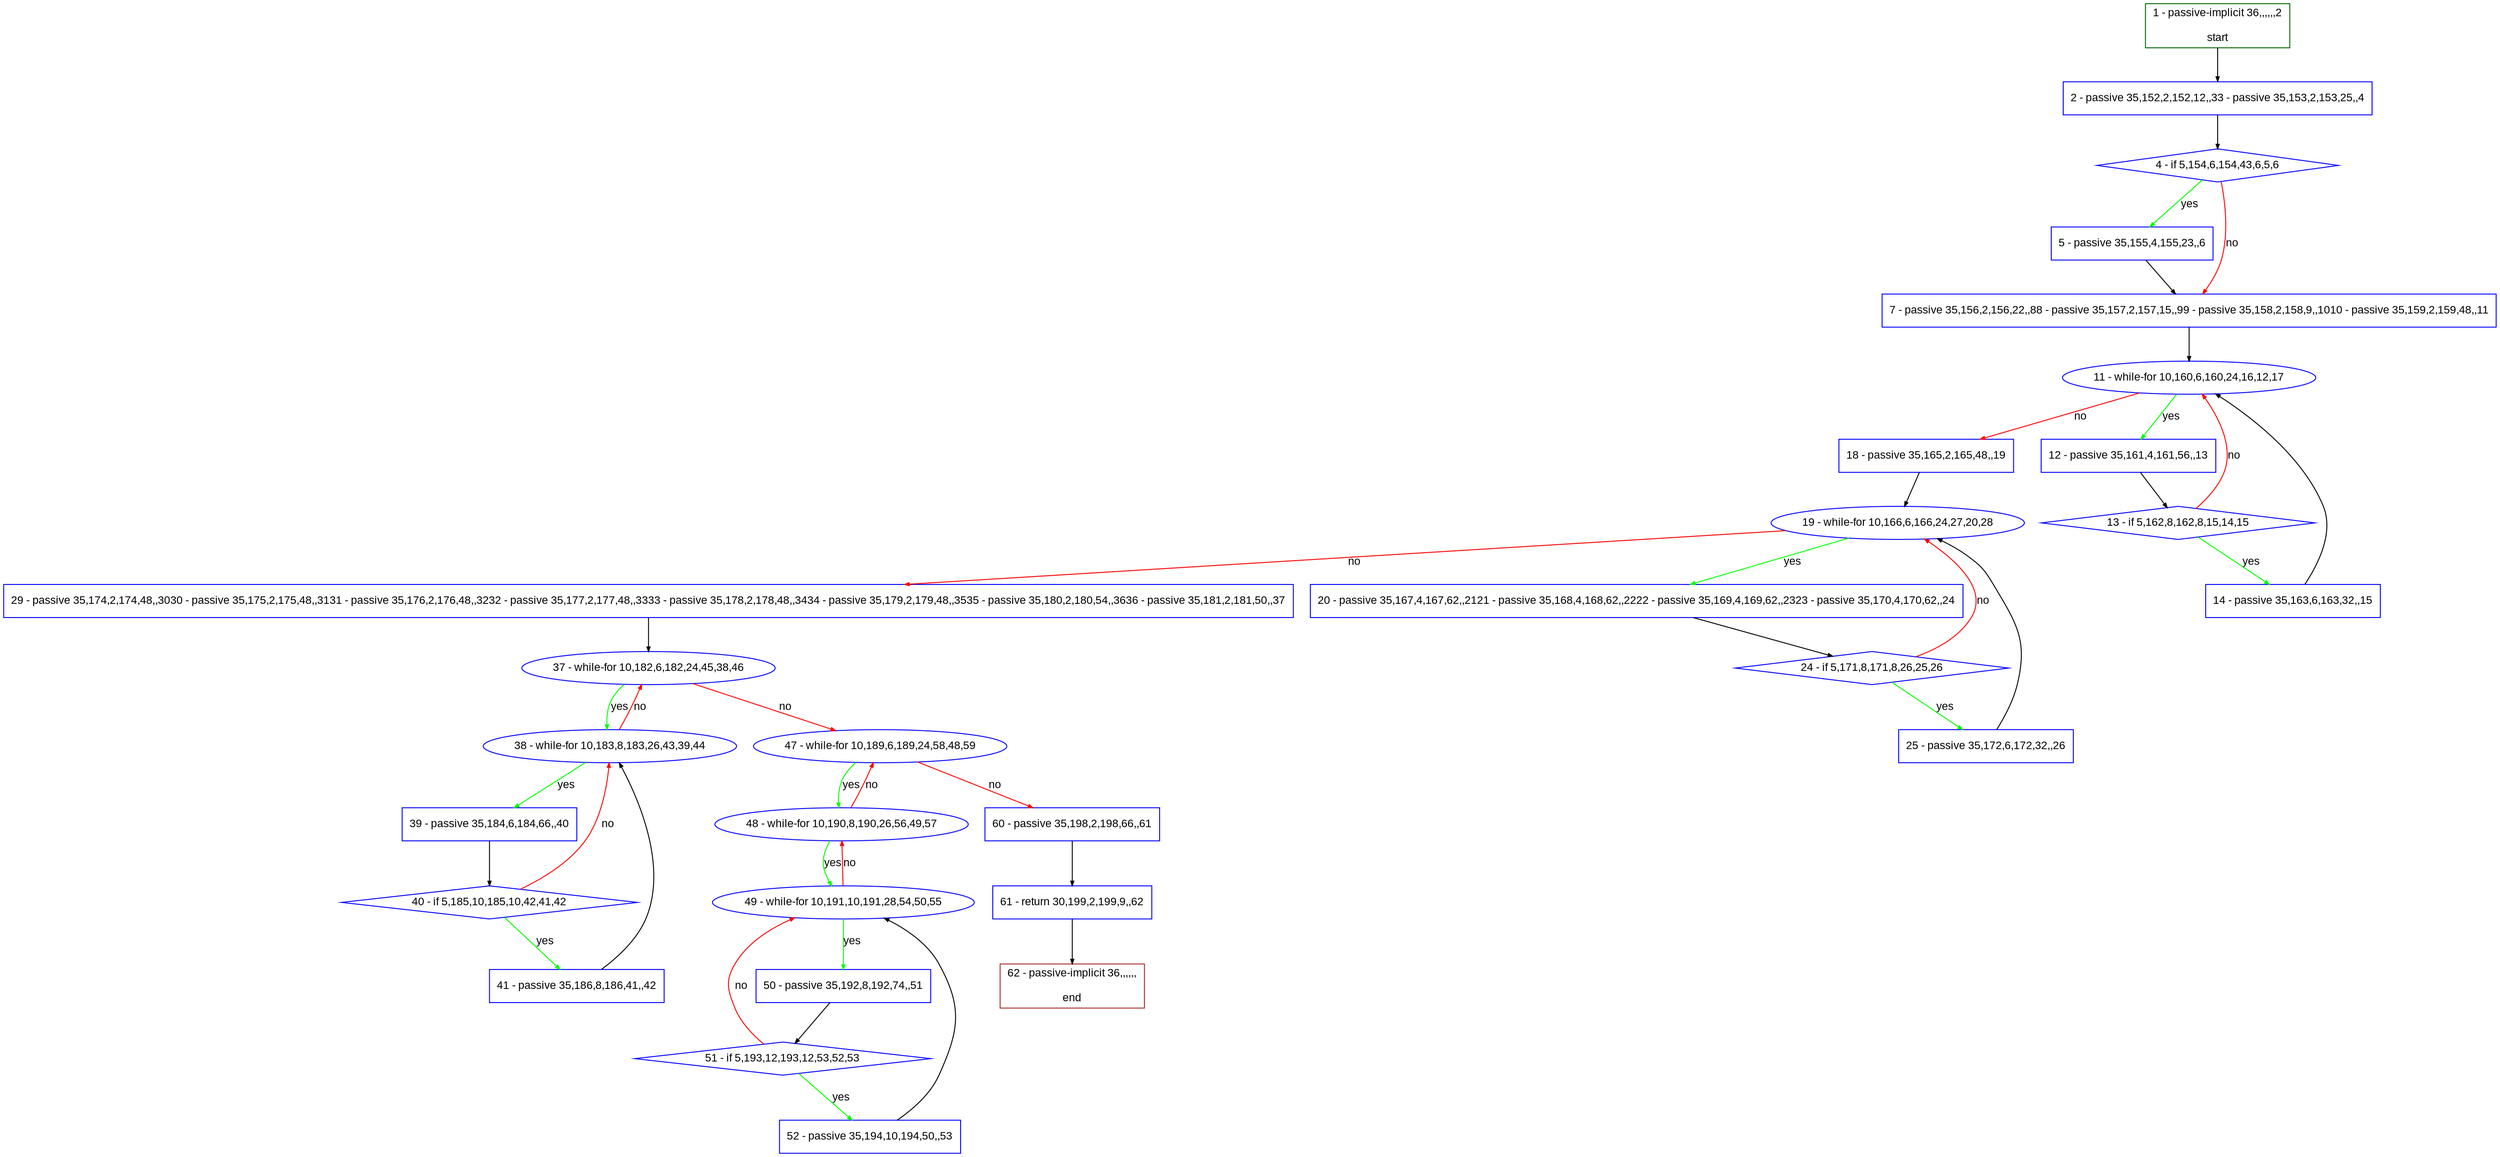 digraph "" {
  graph [pack="true", label="", fontsize="12", packmode="clust", fontname="Arial", fillcolor="#FFFFCC", bgcolor="white", style="rounded,filled", compound="true"];
  node [node_initialized="no", label="", color="grey", fontsize="12", fillcolor="white", fontname="Arial", style="filled", shape="rectangle", compound="true", fixedsize="false"];
  edge [fontcolor="black", arrowhead="normal", arrowtail="none", arrowsize="0.5", ltail="", label="", color="black", fontsize="12", lhead="", fontname="Arial", dir="forward", compound="true"];
  __N1 [label="2 - passive 35,152,2,152,12,,33 - passive 35,153,2,153,25,,4", color="#0000ff", fillcolor="#ffffff", style="filled", shape="box"];
  __N2 [label="1 - passive-implicit 36,,,,,,2\n\nstart", color="#006400", fillcolor="#ffffff", style="filled", shape="box"];
  __N3 [label="4 - if 5,154,6,154,43,6,5,6", color="#0000ff", fillcolor="#ffffff", style="filled", shape="diamond"];
  __N4 [label="5 - passive 35,155,4,155,23,,6", color="#0000ff", fillcolor="#ffffff", style="filled", shape="box"];
  __N5 [label="7 - passive 35,156,2,156,22,,88 - passive 35,157,2,157,15,,99 - passive 35,158,2,158,9,,1010 - passive 35,159,2,159,48,,11", color="#0000ff", fillcolor="#ffffff", style="filled", shape="box"];
  __N6 [label="11 - while-for 10,160,6,160,24,16,12,17", color="#0000ff", fillcolor="#ffffff", style="filled", shape="oval"];
  __N7 [label="12 - passive 35,161,4,161,56,,13", color="#0000ff", fillcolor="#ffffff", style="filled", shape="box"];
  __N8 [label="18 - passive 35,165,2,165,48,,19", color="#0000ff", fillcolor="#ffffff", style="filled", shape="box"];
  __N9 [label="13 - if 5,162,8,162,8,15,14,15", color="#0000ff", fillcolor="#ffffff", style="filled", shape="diamond"];
  __N10 [label="14 - passive 35,163,6,163,32,,15", color="#0000ff", fillcolor="#ffffff", style="filled", shape="box"];
  __N11 [label="19 - while-for 10,166,6,166,24,27,20,28", color="#0000ff", fillcolor="#ffffff", style="filled", shape="oval"];
  __N12 [label="20 - passive 35,167,4,167,62,,2121 - passive 35,168,4,168,62,,2222 - passive 35,169,4,169,62,,2323 - passive 35,170,4,170,62,,24", color="#0000ff", fillcolor="#ffffff", style="filled", shape="box"];
  __N13 [label="29 - passive 35,174,2,174,48,,3030 - passive 35,175,2,175,48,,3131 - passive 35,176,2,176,48,,3232 - passive 35,177,2,177,48,,3333 - passive 35,178,2,178,48,,3434 - passive 35,179,2,179,48,,3535 - passive 35,180,2,180,54,,3636 - passive 35,181,2,181,50,,37", color="#0000ff", fillcolor="#ffffff", style="filled", shape="box"];
  __N14 [label="24 - if 5,171,8,171,8,26,25,26", color="#0000ff", fillcolor="#ffffff", style="filled", shape="diamond"];
  __N15 [label="25 - passive 35,172,6,172,32,,26", color="#0000ff", fillcolor="#ffffff", style="filled", shape="box"];
  __N16 [label="37 - while-for 10,182,6,182,24,45,38,46", color="#0000ff", fillcolor="#ffffff", style="filled", shape="oval"];
  __N17 [label="38 - while-for 10,183,8,183,26,43,39,44", color="#0000ff", fillcolor="#ffffff", style="filled", shape="oval"];
  __N18 [label="47 - while-for 10,189,6,189,24,58,48,59", color="#0000ff", fillcolor="#ffffff", style="filled", shape="oval"];
  __N19 [label="39 - passive 35,184,6,184,66,,40", color="#0000ff", fillcolor="#ffffff", style="filled", shape="box"];
  __N20 [label="40 - if 5,185,10,185,10,42,41,42", color="#0000ff", fillcolor="#ffffff", style="filled", shape="diamond"];
  __N21 [label="41 - passive 35,186,8,186,41,,42", color="#0000ff", fillcolor="#ffffff", style="filled", shape="box"];
  __N22 [label="48 - while-for 10,190,8,190,26,56,49,57", color="#0000ff", fillcolor="#ffffff", style="filled", shape="oval"];
  __N23 [label="60 - passive 35,198,2,198,66,,61", color="#0000ff", fillcolor="#ffffff", style="filled", shape="box"];
  __N24 [label="49 - while-for 10,191,10,191,28,54,50,55", color="#0000ff", fillcolor="#ffffff", style="filled", shape="oval"];
  __N25 [label="50 - passive 35,192,8,192,74,,51", color="#0000ff", fillcolor="#ffffff", style="filled", shape="box"];
  __N26 [label="51 - if 5,193,12,193,12,53,52,53", color="#0000ff", fillcolor="#ffffff", style="filled", shape="diamond"];
  __N27 [label="52 - passive 35,194,10,194,50,,53", color="#0000ff", fillcolor="#ffffff", style="filled", shape="box"];
  __N28 [label="61 - return 30,199,2,199,9,,62", color="#0000ff", fillcolor="#ffffff", style="filled", shape="box"];
  __N29 [label="62 - passive-implicit 36,,,,,,\n\nend", color="#a52a2a", fillcolor="#ffffff", style="filled", shape="box"];
  __N2 -> __N1 [arrowhead="normal", arrowtail="none", color="#000000", label="", dir="forward"];
  __N1 -> __N3 [arrowhead="normal", arrowtail="none", color="#000000", label="", dir="forward"];
  __N3 -> __N4 [arrowhead="normal", arrowtail="none", color="#00ff00", label="yes", dir="forward"];
  __N3 -> __N5 [arrowhead="normal", arrowtail="none", color="#ff0000", label="no", dir="forward"];
  __N4 -> __N5 [arrowhead="normal", arrowtail="none", color="#000000", label="", dir="forward"];
  __N5 -> __N6 [arrowhead="normal", arrowtail="none", color="#000000", label="", dir="forward"];
  __N6 -> __N7 [arrowhead="normal", arrowtail="none", color="#00ff00", label="yes", dir="forward"];
  __N6 -> __N8 [arrowhead="normal", arrowtail="none", color="#ff0000", label="no", dir="forward"];
  __N7 -> __N9 [arrowhead="normal", arrowtail="none", color="#000000", label="", dir="forward"];
  __N9 -> __N6 [arrowhead="normal", arrowtail="none", color="#ff0000", label="no", dir="forward"];
  __N9 -> __N10 [arrowhead="normal", arrowtail="none", color="#00ff00", label="yes", dir="forward"];
  __N10 -> __N6 [arrowhead="normal", arrowtail="none", color="#000000", label="", dir="forward"];
  __N8 -> __N11 [arrowhead="normal", arrowtail="none", color="#000000", label="", dir="forward"];
  __N11 -> __N12 [arrowhead="normal", arrowtail="none", color="#00ff00", label="yes", dir="forward"];
  __N11 -> __N13 [arrowhead="normal", arrowtail="none", color="#ff0000", label="no", dir="forward"];
  __N12 -> __N14 [arrowhead="normal", arrowtail="none", color="#000000", label="", dir="forward"];
  __N14 -> __N11 [arrowhead="normal", arrowtail="none", color="#ff0000", label="no", dir="forward"];
  __N14 -> __N15 [arrowhead="normal", arrowtail="none", color="#00ff00", label="yes", dir="forward"];
  __N15 -> __N11 [arrowhead="normal", arrowtail="none", color="#000000", label="", dir="forward"];
  __N13 -> __N16 [arrowhead="normal", arrowtail="none", color="#000000", label="", dir="forward"];
  __N16 -> __N17 [arrowhead="normal", arrowtail="none", color="#00ff00", label="yes", dir="forward"];
  __N17 -> __N16 [arrowhead="normal", arrowtail="none", color="#ff0000", label="no", dir="forward"];
  __N16 -> __N18 [arrowhead="normal", arrowtail="none", color="#ff0000", label="no", dir="forward"];
  __N17 -> __N19 [arrowhead="normal", arrowtail="none", color="#00ff00", label="yes", dir="forward"];
  __N19 -> __N20 [arrowhead="normal", arrowtail="none", color="#000000", label="", dir="forward"];
  __N20 -> __N17 [arrowhead="normal", arrowtail="none", color="#ff0000", label="no", dir="forward"];
  __N20 -> __N21 [arrowhead="normal", arrowtail="none", color="#00ff00", label="yes", dir="forward"];
  __N21 -> __N17 [arrowhead="normal", arrowtail="none", color="#000000", label="", dir="forward"];
  __N18 -> __N22 [arrowhead="normal", arrowtail="none", color="#00ff00", label="yes", dir="forward"];
  __N22 -> __N18 [arrowhead="normal", arrowtail="none", color="#ff0000", label="no", dir="forward"];
  __N18 -> __N23 [arrowhead="normal", arrowtail="none", color="#ff0000", label="no", dir="forward"];
  __N22 -> __N24 [arrowhead="normal", arrowtail="none", color="#00ff00", label="yes", dir="forward"];
  __N24 -> __N22 [arrowhead="normal", arrowtail="none", color="#ff0000", label="no", dir="forward"];
  __N24 -> __N25 [arrowhead="normal", arrowtail="none", color="#00ff00", label="yes", dir="forward"];
  __N25 -> __N26 [arrowhead="normal", arrowtail="none", color="#000000", label="", dir="forward"];
  __N26 -> __N24 [arrowhead="normal", arrowtail="none", color="#ff0000", label="no", dir="forward"];
  __N26 -> __N27 [arrowhead="normal", arrowtail="none", color="#00ff00", label="yes", dir="forward"];
  __N27 -> __N24 [arrowhead="normal", arrowtail="none", color="#000000", label="", dir="forward"];
  __N23 -> __N28 [arrowhead="normal", arrowtail="none", color="#000000", label="", dir="forward"];
  __N28 -> __N29 [arrowhead="normal", arrowtail="none", color="#000000", label="", dir="forward"];
}
